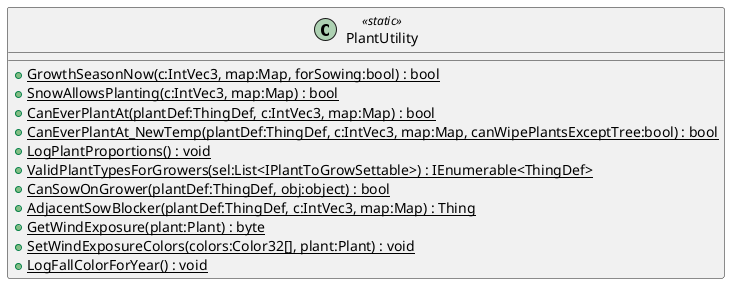 @startuml
class PlantUtility <<static>> {
    + {static} GrowthSeasonNow(c:IntVec3, map:Map, forSowing:bool) : bool
    + {static} SnowAllowsPlanting(c:IntVec3, map:Map) : bool
    + {static} CanEverPlantAt(plantDef:ThingDef, c:IntVec3, map:Map) : bool
    + {static} CanEverPlantAt_NewTemp(plantDef:ThingDef, c:IntVec3, map:Map, canWipePlantsExceptTree:bool) : bool
    + {static} LogPlantProportions() : void
    + {static} ValidPlantTypesForGrowers(sel:List<IPlantToGrowSettable>) : IEnumerable<ThingDef>
    + {static} CanSowOnGrower(plantDef:ThingDef, obj:object) : bool
    + {static} AdjacentSowBlocker(plantDef:ThingDef, c:IntVec3, map:Map) : Thing
    + {static} GetWindExposure(plant:Plant) : byte
    + {static} SetWindExposureColors(colors:Color32[], plant:Plant) : void
    + {static} LogFallColorForYear() : void
}
@enduml
